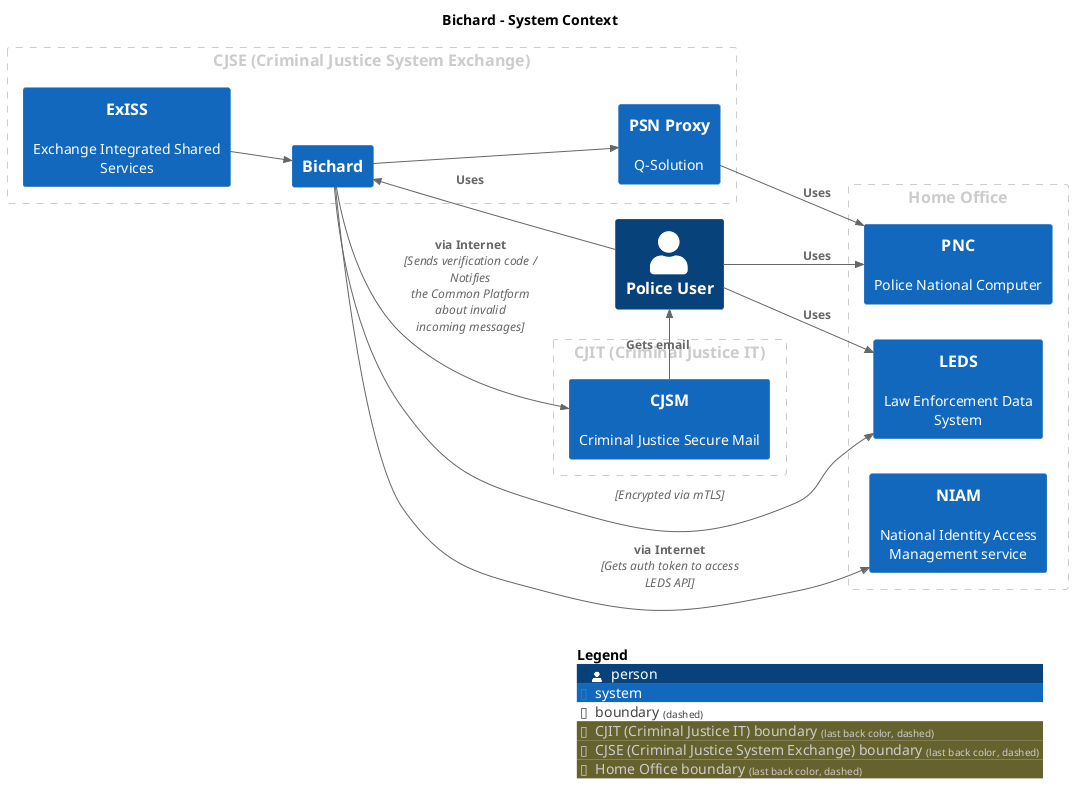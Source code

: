 @startuml
set separator none
title Bichard - System Context

left to right direction

!include <C4/C4>
!include <C4/C4_Context>

AddBoundaryTag("CJIT (Criminal Justice IT)", $borderColor="#cccccc", $fontColor="#cccccc", $borderStyle="dashed")
Boundary(group_1, "CJIT (Criminal Justice IT)", $tags="CJIT (Criminal Justice IT)") {
  System(CJSM, "CJSM", $descr="Criminal Justice Secure Mail", $tags="", $link="")
}

AddBoundaryTag("CJSE (Criminal Justice System Exchange)", $borderColor="#cccccc", $fontColor="#cccccc", $borderStyle="dashed")
Boundary(group_2, "CJSE (Criminal Justice System Exchange)", $tags="CJSE (Criminal Justice System Exchange)") {
  System(PSNProxy, "PSN Proxy", $descr="Q-Solution", $tags="", $link="")
  System(ExISS, "ExISS", $descr="Exchange Integrated Shared Services", $tags="", $link="")
  System(Bichard, "Bichard", $descr="", $tags="", $link="")
}

AddBoundaryTag("Home Office", $borderColor="#cccccc", $fontColor="#cccccc", $borderStyle="dashed")
Boundary(group_3, "Home Office", $tags="Home Office") {
  System(PNC, "PNC", $descr="Police National Computer", $tags="", $link="")
  System(LEDS, "LEDS", $descr="Law Enforcement Data System", $tags="", $link="")
  System(NIAM, "NIAM", $descr="National Identity Access Management service", $tags="", $link="")
}

Person(PoliceUser, "Police User", $descr="", $tags="", $link="")

Rel(Bichard, NIAM, "via Internet", $techn="Gets auth token to access LEDS API", $tags="", $link="")
Rel(Bichard, LEDS, "", $techn="Encrypted via mTLS", $tags="", $link="")
Rel(PoliceUser, PNC, "Uses", $techn="", $tags="", $link="")
Rel(PoliceUser, LEDS, "Uses", $techn="", $tags="", $link="")
Rel(PoliceUser, Bichard, "Uses", $techn="", $tags="", $link="")
Rel(CJSM, PoliceUser, "Gets email", $techn="", $tags="", $link="")
Rel(PSNProxy, PNC, "Uses", $techn="", $tags="", $link="")
Rel(Bichard, PSNProxy, "", $techn="", $tags="", $link="")
Rel(Bichard, CJSM, "via Internet", $techn="Sends verification code / Notifies the Common Platform about invalid incoming messages", $tags="", $link="")
Rel(ExISS, Bichard, "", $techn="", $tags="", $link="")

SHOW_LEGEND(true)
@enduml